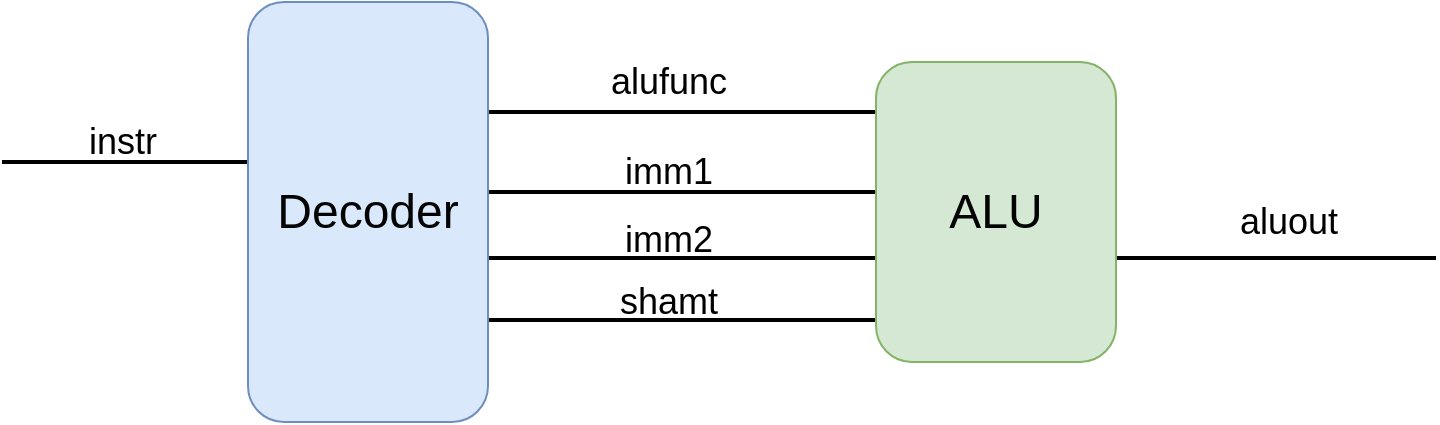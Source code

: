 <mxfile version="13.6.5">
    <diagram id="ZgYQQx1aLiOC1zL0Lp_y" name="第 1 页">
        <mxGraphModel dx="766" dy="577" grid="1" gridSize="10" guides="1" tooltips="1" connect="1" arrows="1" fold="1" page="1" pageScale="1" pageWidth="827" pageHeight="1169" math="0" shadow="0">
            <root>
                <mxCell id="0"/>
                <mxCell id="1" parent="0"/>
                <mxCell id="19" style="edgeStyle=none;rounded=0;orthogonalLoop=1;jettySize=auto;html=1;exitX=0;exitY=0.25;exitDx=0;exitDy=0;" parent="1" target="20" edge="1">
                    <mxGeometry relative="1" as="geometry">
                        <mxPoint x="463" y="256" as="sourcePoint"/>
                        <mxPoint x="463" y="256" as="targetPoint"/>
                    </mxGeometry>
                </mxCell>
                <mxCell id="28" value="" style="line;strokeWidth=2;html=1;" parent="1" vertex="1">
                    <mxGeometry x="253" y="236" width="200" height="10" as="geometry"/>
                </mxCell>
                <mxCell id="29" value="" style="line;strokeWidth=2;html=1;" parent="1" vertex="1">
                    <mxGeometry x="253" y="276" width="200" height="10" as="geometry"/>
                </mxCell>
                <mxCell id="30" value="" style="line;strokeWidth=2;html=1;" parent="1" vertex="1">
                    <mxGeometry x="253" y="309" width="200" height="10" as="geometry"/>
                </mxCell>
                <mxCell id="32" value="" style="line;strokeWidth=2;html=1;" parent="1" vertex="1">
                    <mxGeometry x="567" y="309" width="160" height="10" as="geometry"/>
                </mxCell>
                <mxCell id="34" value="" style="line;strokeWidth=2;html=1;" parent="1" vertex="1">
                    <mxGeometry x="243" y="340" width="220" height="10" as="geometry"/>
                </mxCell>
                <mxCell id="20" value="&lt;font style=&quot;font-size: 24px&quot; color=&quot;#030303&quot;&gt;ALU&lt;/font&gt;" style="rounded=1;whiteSpace=wrap;html=1;fillColor=#d5e8d4;strokeColor=#82b366;" parent="1" vertex="1">
                    <mxGeometry x="447" y="216" width="120" height="150" as="geometry"/>
                </mxCell>
                <mxCell id="35" value="&lt;font style=&quot;font-size: 18px&quot;&gt;alufunc&lt;/font&gt;" style="text;html=1;align=center;verticalAlign=middle;resizable=0;points=[];autosize=1;" parent="1" vertex="1">
                    <mxGeometry x="308" y="216" width="70" height="20" as="geometry"/>
                </mxCell>
                <mxCell id="37" value="&lt;font style=&quot;font-size: 18px&quot;&gt;imm1&lt;/font&gt;" style="text;html=1;align=center;verticalAlign=middle;resizable=0;points=[];autosize=1;" parent="1" vertex="1">
                    <mxGeometry x="313" y="261" width="60" height="20" as="geometry"/>
                </mxCell>
                <mxCell id="38" value="&lt;font style=&quot;font-size: 18px&quot;&gt;imm2&lt;/font&gt;" style="text;html=1;align=center;verticalAlign=middle;resizable=0;points=[];autosize=1;" parent="1" vertex="1">
                    <mxGeometry x="313" y="295" width="60" height="20" as="geometry"/>
                </mxCell>
                <mxCell id="39" value="&lt;font style=&quot;font-size: 18px&quot;&gt;shamt&lt;/font&gt;" style="text;html=1;align=center;verticalAlign=middle;resizable=0;points=[];autosize=1;" parent="1" vertex="1">
                    <mxGeometry x="313" y="326" width="60" height="20" as="geometry"/>
                </mxCell>
                <mxCell id="41" value="&lt;font style=&quot;font-size: 18px&quot;&gt;aluout&lt;/font&gt;" style="text;html=1;align=center;verticalAlign=middle;resizable=0;points=[];autosize=1;" parent="1" vertex="1">
                    <mxGeometry x="623" y="286" width="60" height="20" as="geometry"/>
                </mxCell>
                <mxCell id="43" value="" style="line;strokeWidth=2;html=1;" parent="1" vertex="1">
                    <mxGeometry x="10" y="261" width="160" height="10" as="geometry"/>
                </mxCell>
                <mxCell id="9" value="&lt;font style=&quot;font-size: 24px&quot; color=&quot;#030303&quot;&gt;Decoder&lt;/font&gt;" style="rounded=1;whiteSpace=wrap;html=1;fillColor=#dae8fc;strokeColor=#6c8ebf;" parent="1" vertex="1">
                    <mxGeometry x="133" y="186" width="120" height="210" as="geometry"/>
                </mxCell>
                <mxCell id="44" value="&lt;font style=&quot;font-size: 18px&quot;&gt;instr&lt;/font&gt;" style="text;html=1;align=center;verticalAlign=middle;resizable=0;points=[];autosize=1;" parent="1" vertex="1">
                    <mxGeometry x="45" y="246" width="50" height="20" as="geometry"/>
                </mxCell>
            </root>
        </mxGraphModel>
    </diagram>
</mxfile>
